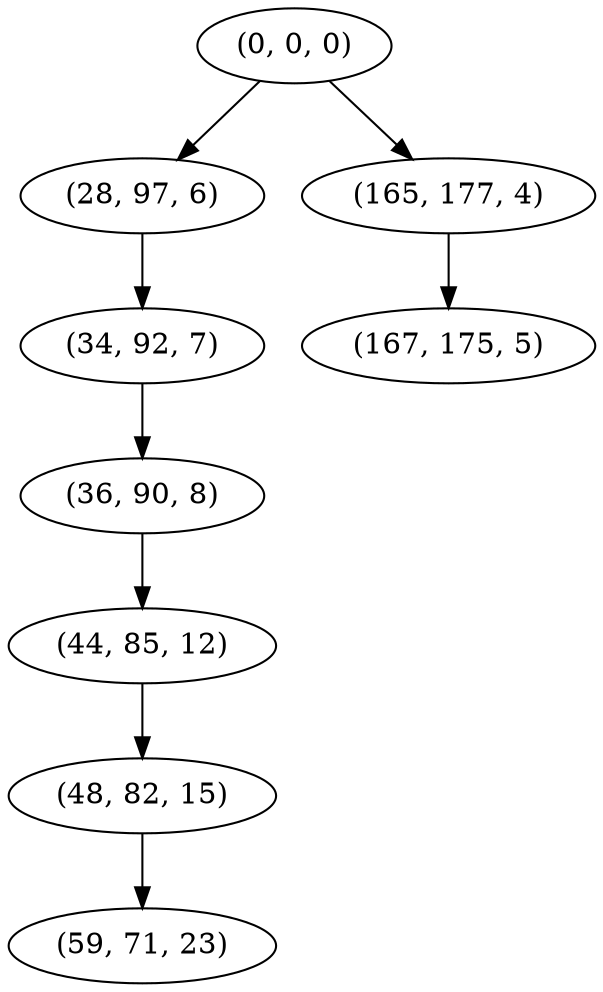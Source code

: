 digraph tree {
    "(0, 0, 0)";
    "(28, 97, 6)";
    "(34, 92, 7)";
    "(36, 90, 8)";
    "(44, 85, 12)";
    "(48, 82, 15)";
    "(59, 71, 23)";
    "(165, 177, 4)";
    "(167, 175, 5)";
    "(0, 0, 0)" -> "(28, 97, 6)";
    "(0, 0, 0)" -> "(165, 177, 4)";
    "(28, 97, 6)" -> "(34, 92, 7)";
    "(34, 92, 7)" -> "(36, 90, 8)";
    "(36, 90, 8)" -> "(44, 85, 12)";
    "(44, 85, 12)" -> "(48, 82, 15)";
    "(48, 82, 15)" -> "(59, 71, 23)";
    "(165, 177, 4)" -> "(167, 175, 5)";
}
